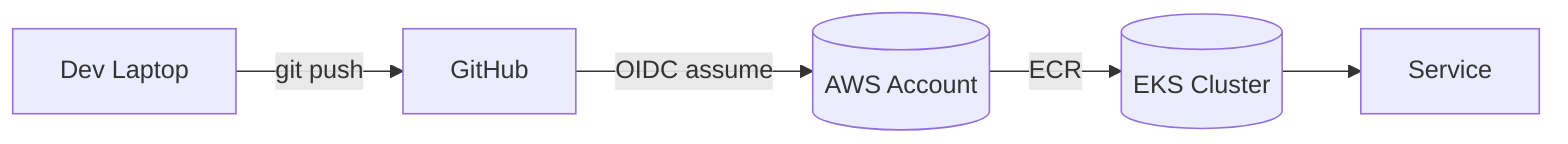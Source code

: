 flowchart LR
  Dev[Dev Laptop] -->|git push| GH[GitHub]
  GH -->|OIDC assume| AWS[(AWS Account)]
  AWS -->|ECR| EKS[(EKS Cluster)]
  EKS --> App[Service]